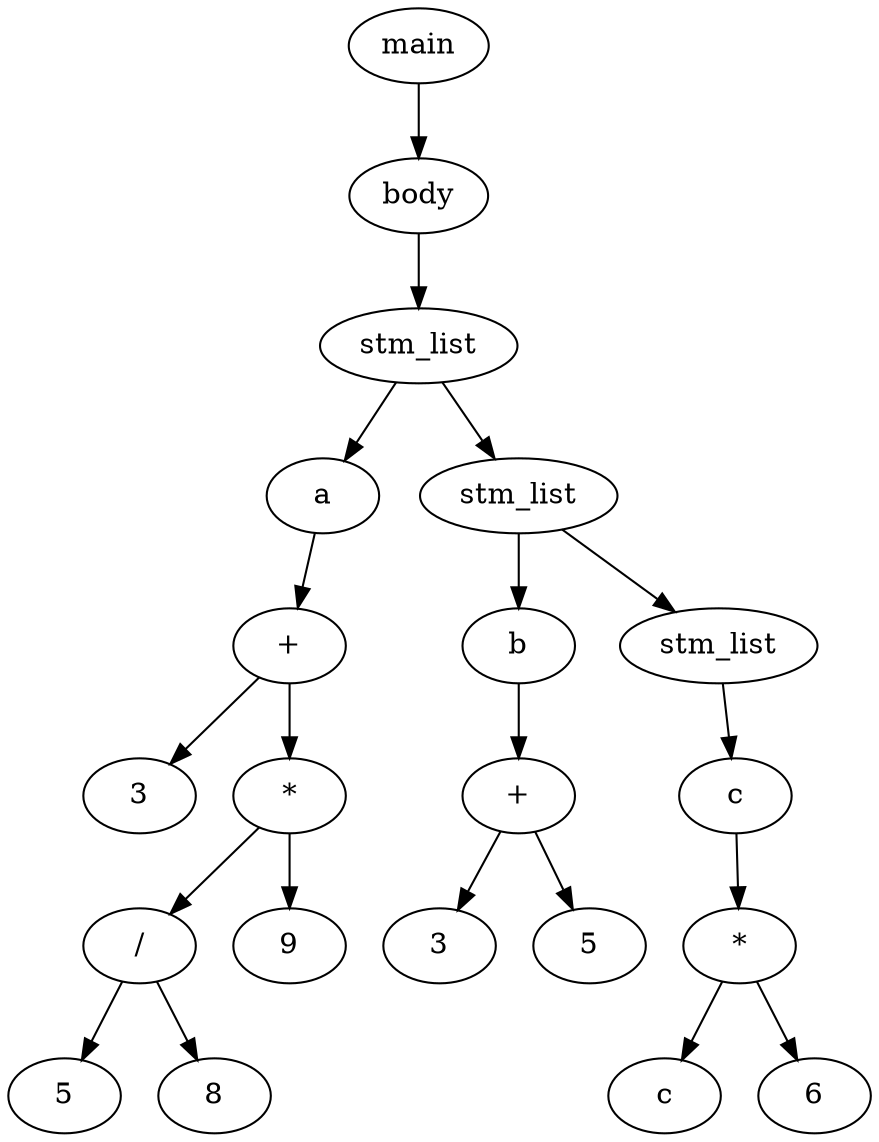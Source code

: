 digraph {
	0 [label=stm_list]
	1 [label=3]
	2 [label=5]
	3 [label=8]
	4 [label="/"]
	4 -> 2
	4 -> 3
	5 [label=9]
	6 [label="*"]
	6 -> 4
	6 -> 5
	7 [label="+"]
	7 -> 1
	7 -> 6
	8 [label=a]
	8 -> 7
	0 -> 8
	9 [label=stm_list]
	10 [label=3]
	11 [label=5]
	12 [label="+"]
	12 -> 10
	12 -> 11
	13 [label=b]
	13 -> 12
	9 -> 13
	14 [label=stm_list]
	15 [label=c]
	16 [label=6]
	17 [label="*"]
	17 -> 15
	17 -> 16
	18 [label=c]
	18 -> 17
	14 -> 18
	9 -> 14
	0 -> 9
	19 [label=body]
	19 -> 0
	20 [label=main]
	20 -> 19
}
